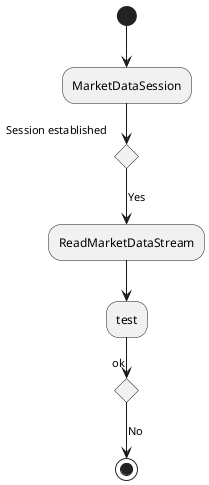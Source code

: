 @startuml
(*)  --> "MarketDataSession"
If "Session established" then
--> [Yes] "ReadMarketDataStream"
--> "test"
if "ok"
else
--> [No] (*)
Endif
@enduml